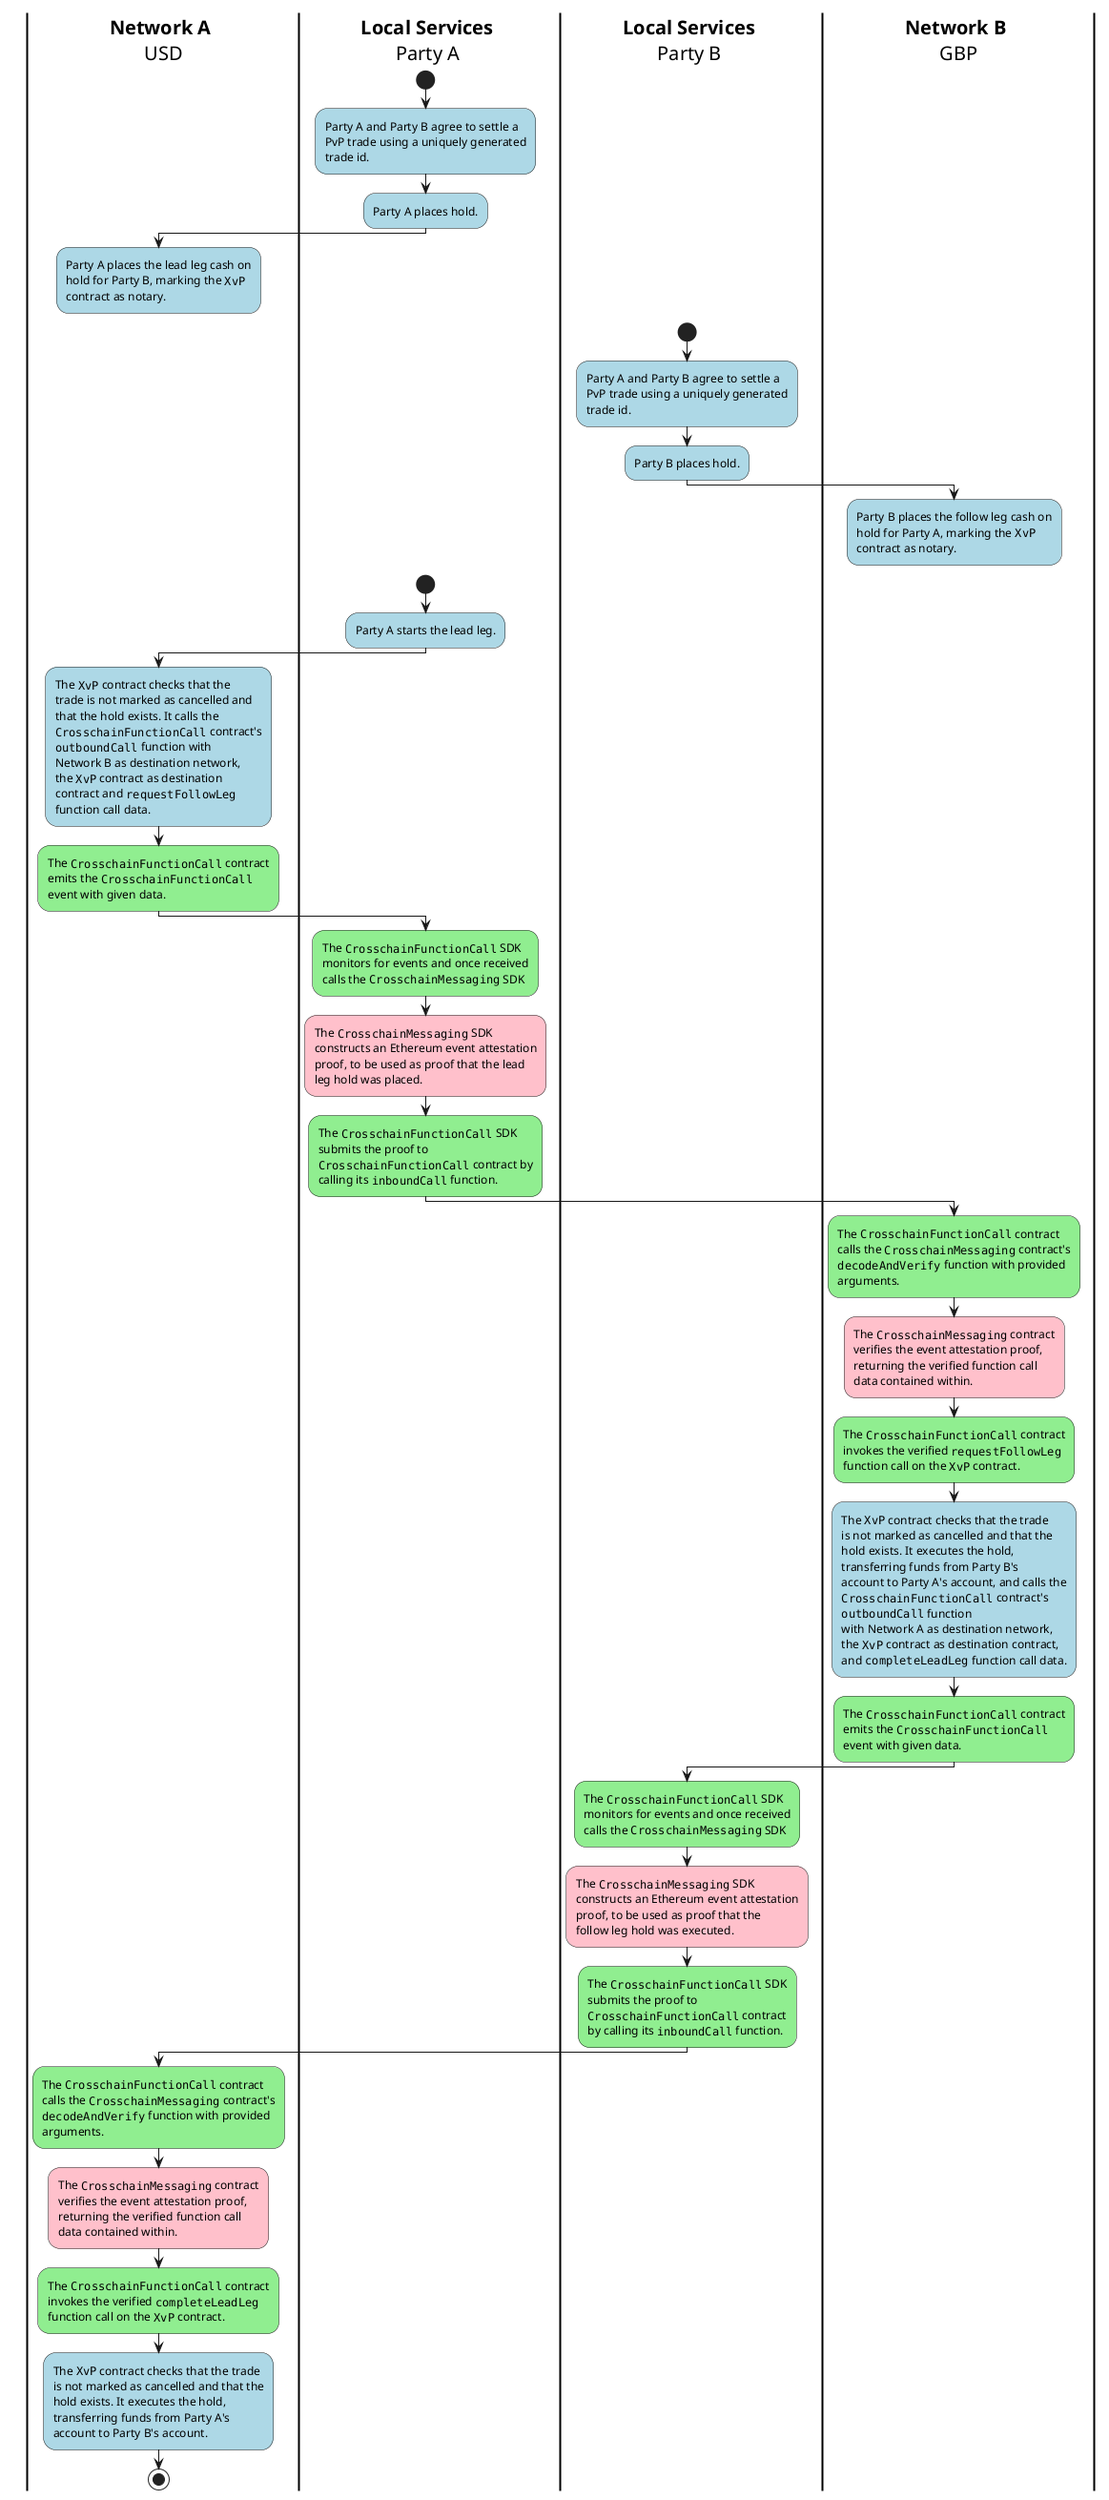 @startuml 1_pvp_leader_follower_activity_diagram
skinparam ActivityBackgroundColor LightBlue
skinparam activityDiamondBackgroundColor transparent
skinparam defaultTextAlignment left
skinparam shadowing false
skinparam Swimlane {
  TitleFontColor black
  TitleFontSize 20
  BorderColor black
  BorderThickness 2
  width 500
}

| **Network A**\n        USD  |
| **Local Services**\n        Party A |
| **Local Services**\n        Party B |

| **Local Services**\n        Party A |

  start
  :Party A and Party B agree to settle a
  PvP trade using a uniquely generated
  trade id.;
  :Party A places hold.;

| **Network A**\n        USD  |

  :Party A places the lead leg cash on
  hold for Party B, marking the ""XvP""
  contract as notary.;
  detach

| **Local Services**\n        Party B |

  start
  :Party A and Party B agree to settle a
  PvP trade using a uniquely generated
  trade id.;
  :Party B places hold.;

| **Network B**\n        GBP |

  :Party B places the follow leg cash on
  hold for Party A, marking the ""XvP""
  contract as notary.;
  detach

| **Local Services**\n        Party A |

  start
  :Party A starts the lead leg.;

| **Network A**\n        USD  |

  :The ""XvP"" contract checks that the
  trade is not marked as cancelled and
  that the hold exists. It calls the
  ""CrosschainFunctionCall"" contract's
  ""outboundCall"" function with
  Network B as destination network,
  the ""XvP"" contract as destination
  contract and ""requestFollowLeg""
  function call data.;
  #lightGreen:The ""CrosschainFunctionCall"" contract
  emits the ""CrosschainFunctionCall""
  event with given data.;

| **Local Services**\n        Party A |

  #lightGreen:The ""CrosschainFunctionCall"" SDK
  monitors for events and once received
  calls the ""CrosschainMessaging"" SDK;
  #Pink:The ""CrosschainMessaging"" SDK
  constructs an Ethereum event attestation
  proof, to be used as proof that the lead
  leg hold was placed.;
  #lightGreen:The ""CrosschainFunctionCall"" SDK
  submits the proof to
  ""CrosschainFunctionCall"" contract by
  calling its ""inboundCall"" function.;

| **Network B**\n        GBP |

  #lightGreen:The ""CrosschainFunctionCall"" contract
  calls the ""CrosschainMessaging"" contract's
  ""decodeAndVerify"" function with provided
  arguments.;
  #Pink:The ""CrosschainMessaging"" contract
  verifies the event attestation proof,
  returning the verified function call
  data contained within.;
  #lightGreen:The ""CrosschainFunctionCall"" contract
  invokes the verified ""requestFollowLeg""
  function call on the ""XvP"" contract.;
  :The ""XvP"" contract checks that the trade
  is not marked as cancelled and that the
  hold exists. It executes the hold,
  transferring funds from Party B's
  account to Party A's account, and calls the
  ""CrosschainFunctionCall"" contract's
  ""outboundCall"" function
  with Network A as destination network,
  the ""XvP"" contract as destination contract,
  and ""completeLeadLeg"" function call data.;
  #lightGreen:The ""CrosschainFunctionCall"" contract
  emits the ""CrosschainFunctionCall""
  event with given data.;

| **Local Services**\n        Party B |

  #lightGreen:The ""CrosschainFunctionCall"" SDK
  monitors for events and once received
  calls the ""CrosschainMessaging"" SDK;
  #Pink:The ""CrosschainMessaging"" SDK
  constructs an Ethereum event attestation
  proof, to be used as proof that the
  follow leg hold was executed.;
  #lightGreen:The ""CrosschainFunctionCall"" SDK
  submits the proof to
  ""CrosschainFunctionCall"" contract
  by calling its ""inboundCall"" function.;

| **Network A**\n        USD  |

  #lightGreen:The ""CrosschainFunctionCall"" contract
  calls the ""CrosschainMessaging"" contract's
  ""decodeAndVerify"" function with provided
  arguments.;
  #Pink:The ""CrosschainMessaging"" contract
  verifies the event attestation proof,
  returning the verified function call
  data contained within.;
  #lightGreen:The ""CrosschainFunctionCall"" contract
  invokes the verified ""completeLeadLeg""
  function call on the ""XvP"" contract.;
  :The ""XvP"" contract checks that the trade
  is not marked as cancelled and that the
  hold exists. It executes the hold,
  transferring funds from Party A's
  account to Party B's account.;

stop

@enduml
